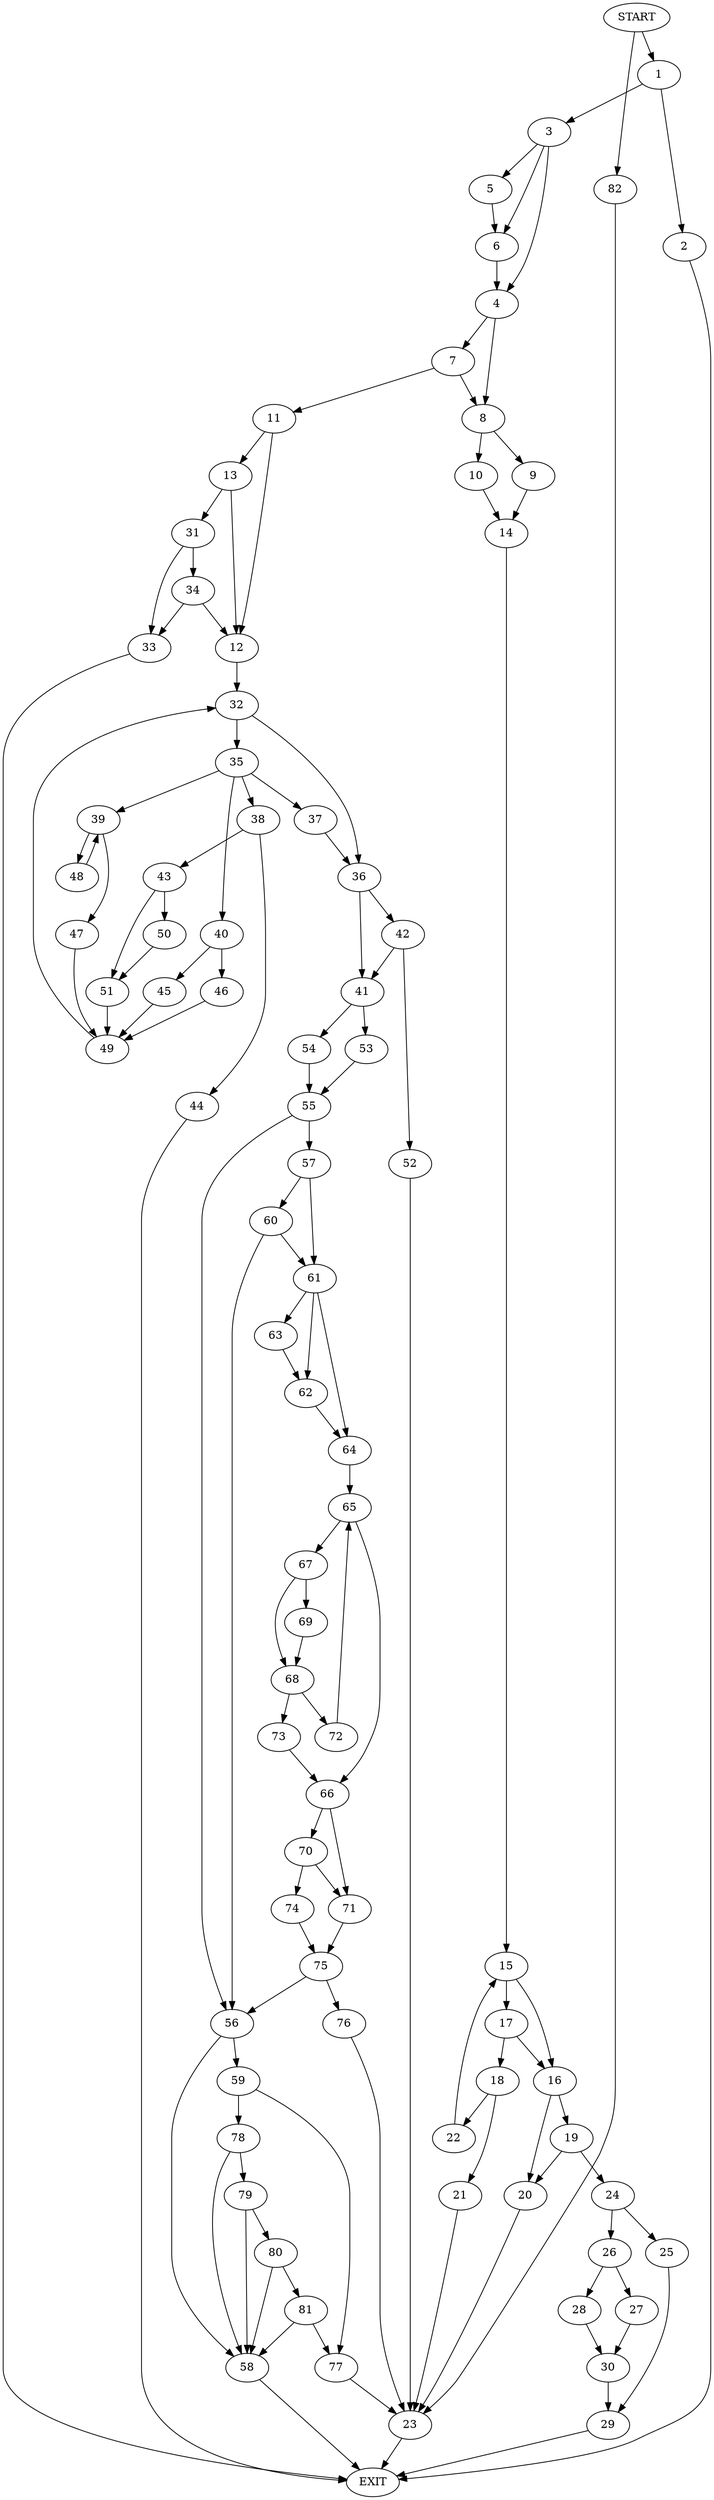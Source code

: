 digraph {
0 [label="START"]
83 [label="EXIT"]
0 -> 1
1 -> 2
1 -> 3
2 -> 83
3 -> 4
3 -> 5
3 -> 6
6 -> 4
5 -> 6
4 -> 7
4 -> 8
8 -> 9
8 -> 10
7 -> 11
7 -> 8
11 -> 12
11 -> 13
10 -> 14
9 -> 14
14 -> 15
15 -> 16
15 -> 17
17 -> 16
17 -> 18
16 -> 19
16 -> 20
18 -> 21
18 -> 22
21 -> 23
22 -> 15
23 -> 83
20 -> 23
19 -> 24
19 -> 20
24 -> 25
24 -> 26
26 -> 27
26 -> 28
25 -> 29
29 -> 83
28 -> 30
27 -> 30
30 -> 29
13 -> 12
13 -> 31
12 -> 32
31 -> 33
31 -> 34
34 -> 33
34 -> 12
33 -> 83
32 -> 35
32 -> 36
35 -> 37
35 -> 38
35 -> 39
35 -> 40
36 -> 41
36 -> 42
38 -> 43
38 -> 44
37 -> 36
40 -> 45
40 -> 46
39 -> 47
39 -> 48
45 -> 49
46 -> 49
49 -> 32
48 -> 39
47 -> 49
43 -> 50
43 -> 51
44 -> 83
50 -> 51
51 -> 49
42 -> 41
42 -> 52
41 -> 53
41 -> 54
52 -> 23
53 -> 55
54 -> 55
55 -> 56
55 -> 57
56 -> 58
56 -> 59
57 -> 60
57 -> 61
60 -> 56
60 -> 61
61 -> 62
61 -> 63
61 -> 64
64 -> 65
63 -> 62
62 -> 64
65 -> 66
65 -> 67
67 -> 68
67 -> 69
66 -> 70
66 -> 71
68 -> 72
68 -> 73
69 -> 68
72 -> 65
73 -> 66
70 -> 71
70 -> 74
71 -> 75
74 -> 75
75 -> 76
75 -> 56
76 -> 23
59 -> 77
59 -> 78
58 -> 83
78 -> 79
78 -> 58
77 -> 23
79 -> 58
79 -> 80
80 -> 58
80 -> 81
81 -> 77
81 -> 58
0 -> 82
82 -> 23
}
